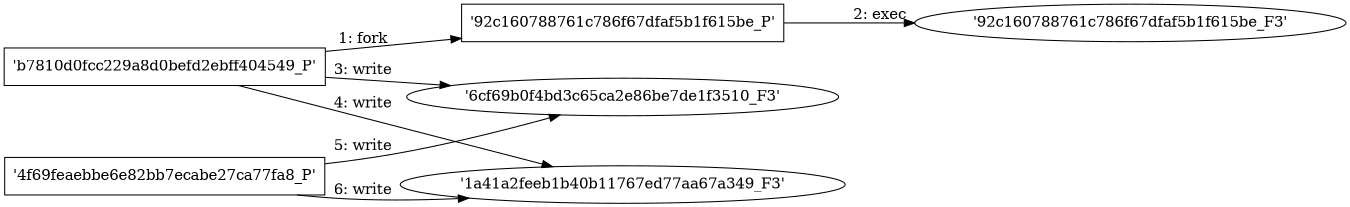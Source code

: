 digraph "D:\Learning\Paper\apt\基于CTI的攻击预警\Dataset\攻击图\ASGfromALLCTI\Vulnerability Spotlight Multiple remote vulnerabilities in TP-Link TL-R600VPN.dot" {
rankdir="LR"
size="9"
fixedsize="false"
splines="true"
nodesep=0.3
ranksep=0
fontsize=10
overlap="scalexy"
engine= "neato"
	"'b7810d0fcc229a8d0befd2ebff404549_P'" [node_type=Process shape=box]
	"'92c160788761c786f67dfaf5b1f615be_P'" [node_type=Process shape=box]
	"'b7810d0fcc229a8d0befd2ebff404549_P'" -> "'92c160788761c786f67dfaf5b1f615be_P'" [label="1: fork"]
	"'92c160788761c786f67dfaf5b1f615be_P'" [node_type=Process shape=box]
	"'92c160788761c786f67dfaf5b1f615be_F3'" [node_type=File shape=ellipse]
	"'92c160788761c786f67dfaf5b1f615be_P'" -> "'92c160788761c786f67dfaf5b1f615be_F3'" [label="2: exec"]
	"'6cf69b0f4bd3c65ca2e86be7de1f3510_F3'" [node_type=file shape=ellipse]
	"'b7810d0fcc229a8d0befd2ebff404549_P'" [node_type=Process shape=box]
	"'b7810d0fcc229a8d0befd2ebff404549_P'" -> "'6cf69b0f4bd3c65ca2e86be7de1f3510_F3'" [label="3: write"]
	"'1a41a2feeb1b40b11767ed77aa67a349_F3'" [node_type=file shape=ellipse]
	"'b7810d0fcc229a8d0befd2ebff404549_P'" [node_type=Process shape=box]
	"'b7810d0fcc229a8d0befd2ebff404549_P'" -> "'1a41a2feeb1b40b11767ed77aa67a349_F3'" [label="4: write"]
	"'6cf69b0f4bd3c65ca2e86be7de1f3510_F3'" [node_type=file shape=ellipse]
	"'4f69feaebbe6e82bb7ecabe27ca77fa8_P'" [node_type=Process shape=box]
	"'4f69feaebbe6e82bb7ecabe27ca77fa8_P'" -> "'6cf69b0f4bd3c65ca2e86be7de1f3510_F3'" [label="5: write"]
	"'1a41a2feeb1b40b11767ed77aa67a349_F3'" [node_type=file shape=ellipse]
	"'4f69feaebbe6e82bb7ecabe27ca77fa8_P'" [node_type=Process shape=box]
	"'4f69feaebbe6e82bb7ecabe27ca77fa8_P'" -> "'1a41a2feeb1b40b11767ed77aa67a349_F3'" [label="6: write"]
}
